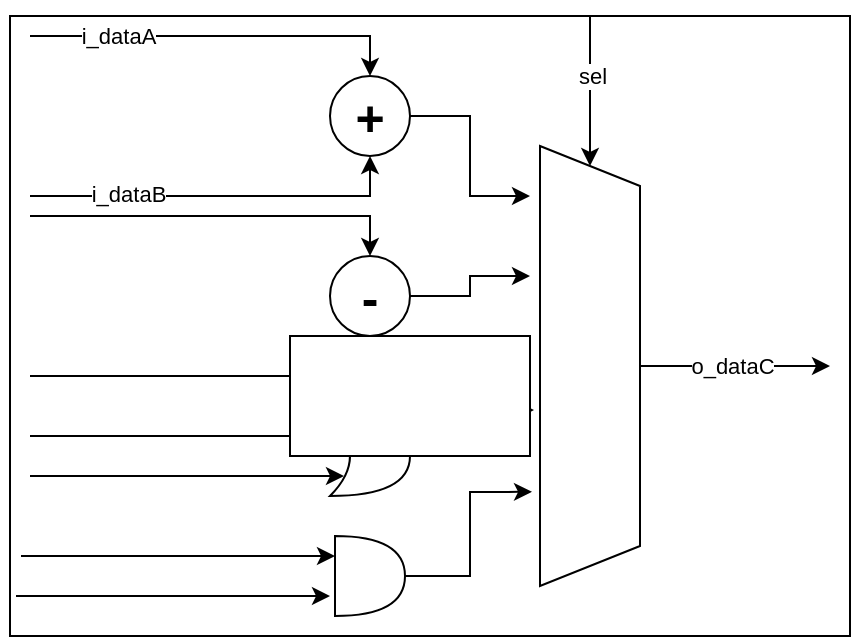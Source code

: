 <mxfile version="21.7.5" type="device">
  <diagram name="Page-1" id="TMl9ePavzcqhzUMYsJKr">
    <mxGraphModel dx="733" dy="443" grid="1" gridSize="10" guides="1" tooltips="1" connect="1" arrows="1" fold="1" page="1" pageScale="1" pageWidth="850" pageHeight="1100" math="0" shadow="0">
      <root>
        <mxCell id="0" />
        <mxCell id="1" parent="0" />
        <mxCell id="-t9Gfwd5Jx6aY-IPM38P-33" value="" style="rounded=0;whiteSpace=wrap;html=1;" vertex="1" parent="1">
          <mxGeometry x="80" y="110" width="420" height="310" as="geometry" />
        </mxCell>
        <mxCell id="-t9Gfwd5Jx6aY-IPM38P-1" value="" style="shape=trapezoid;perimeter=trapezoidPerimeter;whiteSpace=wrap;html=1;fixedSize=1;rotation=90;" vertex="1" parent="1">
          <mxGeometry x="260" y="260" width="220" height="50" as="geometry" />
        </mxCell>
        <mxCell id="-t9Gfwd5Jx6aY-IPM38P-2" value="" style="shape=or;whiteSpace=wrap;html=1;" vertex="1" parent="1">
          <mxGeometry x="242.5" y="370" width="35" height="40" as="geometry" />
        </mxCell>
        <mxCell id="-t9Gfwd5Jx6aY-IPM38P-3" value="" style="shape=xor;whiteSpace=wrap;html=1;" vertex="1" parent="1">
          <mxGeometry x="240" y="310" width="40" height="40" as="geometry" />
        </mxCell>
        <mxCell id="-t9Gfwd5Jx6aY-IPM38P-6" value="&lt;font size=&quot;1&quot; style=&quot;&quot;&gt;&lt;b style=&quot;font-size: 25px;&quot;&gt;+&lt;/b&gt;&lt;/font&gt;" style="ellipse;whiteSpace=wrap;html=1;aspect=fixed;" vertex="1" parent="1">
          <mxGeometry x="240" y="140" width="40" height="40" as="geometry" />
        </mxCell>
        <mxCell id="-t9Gfwd5Jx6aY-IPM38P-8" value="" style="endArrow=classic;html=1;rounded=0;entryX=0.5;entryY=0;entryDx=0;entryDy=0;" edge="1" parent="1" target="-t9Gfwd5Jx6aY-IPM38P-6">
          <mxGeometry width="50" height="50" relative="1" as="geometry">
            <mxPoint x="90" y="120" as="sourcePoint" />
            <mxPoint x="140" y="80" as="targetPoint" />
            <Array as="points">
              <mxPoint x="260" y="120" />
            </Array>
          </mxGeometry>
        </mxCell>
        <mxCell id="-t9Gfwd5Jx6aY-IPM38P-27" value="i_dataA" style="edgeLabel;html=1;align=center;verticalAlign=middle;resizable=0;points=[];" vertex="1" connectable="0" parent="-t9Gfwd5Jx6aY-IPM38P-8">
          <mxGeometry x="-0.54" relative="1" as="geometry">
            <mxPoint as="offset" />
          </mxGeometry>
        </mxCell>
        <mxCell id="-t9Gfwd5Jx6aY-IPM38P-10" value="" style="endArrow=classic;html=1;rounded=0;entryX=0.5;entryY=1;entryDx=0;entryDy=0;" edge="1" parent="1" target="-t9Gfwd5Jx6aY-IPM38P-6">
          <mxGeometry width="50" height="50" relative="1" as="geometry">
            <mxPoint x="90" y="200" as="sourcePoint" />
            <mxPoint x="260" y="220" as="targetPoint" />
            <Array as="points">
              <mxPoint x="260" y="200" />
            </Array>
          </mxGeometry>
        </mxCell>
        <mxCell id="-t9Gfwd5Jx6aY-IPM38P-28" value="i_dataB" style="edgeLabel;html=1;align=center;verticalAlign=middle;resizable=0;points=[];" vertex="1" connectable="0" parent="-t9Gfwd5Jx6aY-IPM38P-10">
          <mxGeometry x="-0.488" y="1" relative="1" as="geometry">
            <mxPoint as="offset" />
          </mxGeometry>
        </mxCell>
        <mxCell id="-t9Gfwd5Jx6aY-IPM38P-11" value="&lt;font size=&quot;1&quot; style=&quot;&quot;&gt;&lt;b style=&quot;font-size: 25px;&quot;&gt;-&lt;/b&gt;&lt;/font&gt;" style="ellipse;whiteSpace=wrap;html=1;aspect=fixed;" vertex="1" parent="1">
          <mxGeometry x="240" y="230" width="40" height="40" as="geometry" />
        </mxCell>
        <mxCell id="-t9Gfwd5Jx6aY-IPM38P-12" value="" style="endArrow=classic;html=1;rounded=0;entryX=0.5;entryY=0;entryDx=0;entryDy=0;" edge="1" parent="1" target="-t9Gfwd5Jx6aY-IPM38P-11">
          <mxGeometry width="50" height="50" relative="1" as="geometry">
            <mxPoint x="90" y="210" as="sourcePoint" />
            <mxPoint x="140" y="170" as="targetPoint" />
            <Array as="points">
              <mxPoint x="260" y="210" />
            </Array>
          </mxGeometry>
        </mxCell>
        <mxCell id="-t9Gfwd5Jx6aY-IPM38P-13" value="" style="endArrow=classic;html=1;rounded=0;entryX=0.5;entryY=1;entryDx=0;entryDy=0;" edge="1" parent="1" target="-t9Gfwd5Jx6aY-IPM38P-11">
          <mxGeometry width="50" height="50" relative="1" as="geometry">
            <mxPoint x="90" y="290" as="sourcePoint" />
            <mxPoint x="260" y="310" as="targetPoint" />
            <Array as="points">
              <mxPoint x="260" y="290" />
            </Array>
          </mxGeometry>
        </mxCell>
        <mxCell id="-t9Gfwd5Jx6aY-IPM38P-16" value="" style="endArrow=classic;html=1;rounded=0;" edge="1" parent="1">
          <mxGeometry width="50" height="50" relative="1" as="geometry">
            <mxPoint x="280" y="160" as="sourcePoint" />
            <mxPoint x="340" y="200" as="targetPoint" />
            <Array as="points">
              <mxPoint x="310" y="160" />
              <mxPoint x="310" y="200" />
            </Array>
          </mxGeometry>
        </mxCell>
        <mxCell id="-t9Gfwd5Jx6aY-IPM38P-17" value="" style="endArrow=classic;html=1;rounded=0;exitX=1;exitY=0.5;exitDx=0;exitDy=0;" edge="1" parent="1" source="-t9Gfwd5Jx6aY-IPM38P-11">
          <mxGeometry width="50" height="50" relative="1" as="geometry">
            <mxPoint x="480" y="250" as="sourcePoint" />
            <mxPoint x="340" y="240" as="targetPoint" />
            <Array as="points">
              <mxPoint x="310" y="250" />
              <mxPoint x="310" y="240" />
            </Array>
          </mxGeometry>
        </mxCell>
        <mxCell id="-t9Gfwd5Jx6aY-IPM38P-18" value="" style="endArrow=classic;html=1;rounded=0;exitX=1;exitY=0.5;exitDx=0;exitDy=0;exitPerimeter=0;entryX=0.6;entryY=1.06;entryDx=0;entryDy=0;entryPerimeter=0;" edge="1" parent="1" source="-t9Gfwd5Jx6aY-IPM38P-3" target="-t9Gfwd5Jx6aY-IPM38P-1">
          <mxGeometry width="50" height="50" relative="1" as="geometry">
            <mxPoint x="420" y="410" as="sourcePoint" />
            <mxPoint x="470" y="360" as="targetPoint" />
            <Array as="points">
              <mxPoint x="310" y="330" />
              <mxPoint x="310" y="307" />
            </Array>
          </mxGeometry>
        </mxCell>
        <mxCell id="-t9Gfwd5Jx6aY-IPM38P-19" value="" style="endArrow=classic;html=1;rounded=0;exitX=1;exitY=0.5;exitDx=0;exitDy=0;exitPerimeter=0;entryX=0.786;entryY=1.08;entryDx=0;entryDy=0;entryPerimeter=0;" edge="1" parent="1" source="-t9Gfwd5Jx6aY-IPM38P-2" target="-t9Gfwd5Jx6aY-IPM38P-1">
          <mxGeometry width="50" height="50" relative="1" as="geometry">
            <mxPoint x="380" y="440" as="sourcePoint" />
            <mxPoint x="430" y="390" as="targetPoint" />
            <Array as="points">
              <mxPoint x="310" y="390" />
              <mxPoint x="310" y="348" />
            </Array>
          </mxGeometry>
        </mxCell>
        <mxCell id="-t9Gfwd5Jx6aY-IPM38P-20" value="" style="endArrow=classic;html=1;rounded=0;entryX=0.175;entryY=0.25;entryDx=0;entryDy=0;entryPerimeter=0;" edge="1" parent="1" target="-t9Gfwd5Jx6aY-IPM38P-3">
          <mxGeometry width="50" height="50" relative="1" as="geometry">
            <mxPoint x="90" y="320" as="sourcePoint" />
            <mxPoint x="170" y="340" as="targetPoint" />
          </mxGeometry>
        </mxCell>
        <mxCell id="-t9Gfwd5Jx6aY-IPM38P-21" value="" style="endArrow=classic;html=1;rounded=0;entryX=0.175;entryY=0.25;entryDx=0;entryDy=0;entryPerimeter=0;" edge="1" parent="1">
          <mxGeometry width="50" height="50" relative="1" as="geometry">
            <mxPoint x="90" y="340" as="sourcePoint" />
            <mxPoint x="247" y="340" as="targetPoint" />
          </mxGeometry>
        </mxCell>
        <mxCell id="-t9Gfwd5Jx6aY-IPM38P-22" value="" style="endArrow=classic;html=1;rounded=0;entryX=0.175;entryY=0.25;entryDx=0;entryDy=0;entryPerimeter=0;" edge="1" parent="1">
          <mxGeometry width="50" height="50" relative="1" as="geometry">
            <mxPoint x="85.5" y="380" as="sourcePoint" />
            <mxPoint x="242.5" y="380" as="targetPoint" />
          </mxGeometry>
        </mxCell>
        <mxCell id="-t9Gfwd5Jx6aY-IPM38P-23" value="" style="endArrow=classic;html=1;rounded=0;entryX=0.175;entryY=0.25;entryDx=0;entryDy=0;entryPerimeter=0;" edge="1" parent="1">
          <mxGeometry width="50" height="50" relative="1" as="geometry">
            <mxPoint x="83" y="400" as="sourcePoint" />
            <mxPoint x="240" y="400" as="targetPoint" />
          </mxGeometry>
        </mxCell>
        <mxCell id="-t9Gfwd5Jx6aY-IPM38P-24" value="" style="endArrow=classic;html=1;rounded=0;exitX=0.5;exitY=0;exitDx=0;exitDy=0;" edge="1" parent="1" source="-t9Gfwd5Jx6aY-IPM38P-1">
          <mxGeometry width="50" height="50" relative="1" as="geometry">
            <mxPoint x="400" y="284.5" as="sourcePoint" />
            <mxPoint x="490" y="285" as="targetPoint" />
          </mxGeometry>
        </mxCell>
        <mxCell id="-t9Gfwd5Jx6aY-IPM38P-29" value="o_dataC" style="edgeLabel;html=1;align=center;verticalAlign=middle;resizable=0;points=[];" vertex="1" connectable="0" parent="-t9Gfwd5Jx6aY-IPM38P-24">
          <mxGeometry x="-0.046" y="1" relative="1" as="geometry">
            <mxPoint y="1" as="offset" />
          </mxGeometry>
        </mxCell>
        <mxCell id="-t9Gfwd5Jx6aY-IPM38P-30" value="" style="endArrow=classic;html=1;rounded=0;entryX=0;entryY=0.5;entryDx=0;entryDy=0;" edge="1" parent="1" target="-t9Gfwd5Jx6aY-IPM38P-1">
          <mxGeometry width="50" height="50" relative="1" as="geometry">
            <mxPoint x="370" y="110" as="sourcePoint" />
            <mxPoint x="500" y="90" as="targetPoint" />
          </mxGeometry>
        </mxCell>
        <mxCell id="-t9Gfwd5Jx6aY-IPM38P-31" value="sel" style="edgeLabel;html=1;align=center;verticalAlign=middle;resizable=0;points=[];" vertex="1" connectable="0" parent="-t9Gfwd5Jx6aY-IPM38P-30">
          <mxGeometry x="-0.213" y="1" relative="1" as="geometry">
            <mxPoint as="offset" />
          </mxGeometry>
        </mxCell>
        <mxCell id="-t9Gfwd5Jx6aY-IPM38P-32" value="" style="rounded=0;whiteSpace=wrap;html=1;" vertex="1" parent="1">
          <mxGeometry x="220" y="270" width="120" height="60" as="geometry" />
        </mxCell>
      </root>
    </mxGraphModel>
  </diagram>
</mxfile>
